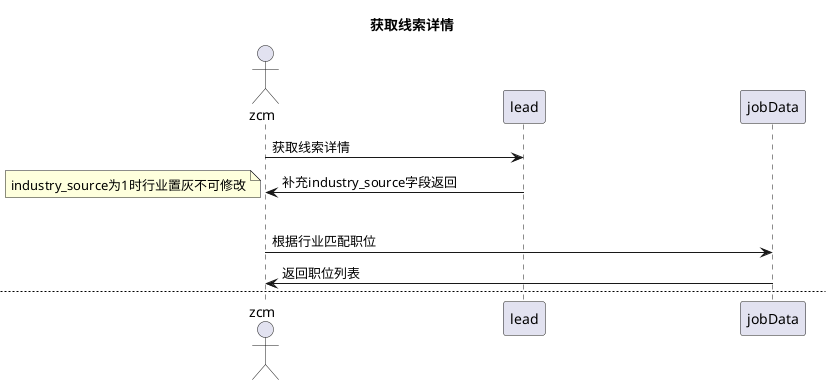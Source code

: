 @startuml

actor zcm
participant lead
participant jobData

title 获取线索详情
zcm -> lead: 获取线索详情
lead -> zcm: 补充industry_source字段返回
note left : industry_source为1时行业置灰不可修改
|||
zcm -> jobData: 根据行业匹配职位
jobData -> zcm : 返回职位列表

newpage 更新线索信息

loop 选择营业执照
zcm -> jobData : 选择营业执照
jobData -> zcm : 返回行业
end
|||

zcm -> lead : 更新线索信息(新增industry_source参数)
lead -> lead: 更新线索信息(更新industry_source字段)

zcm -> jobData : 根据行业匹配职位
jobData -> zcm : 返回职位列表

@enduml